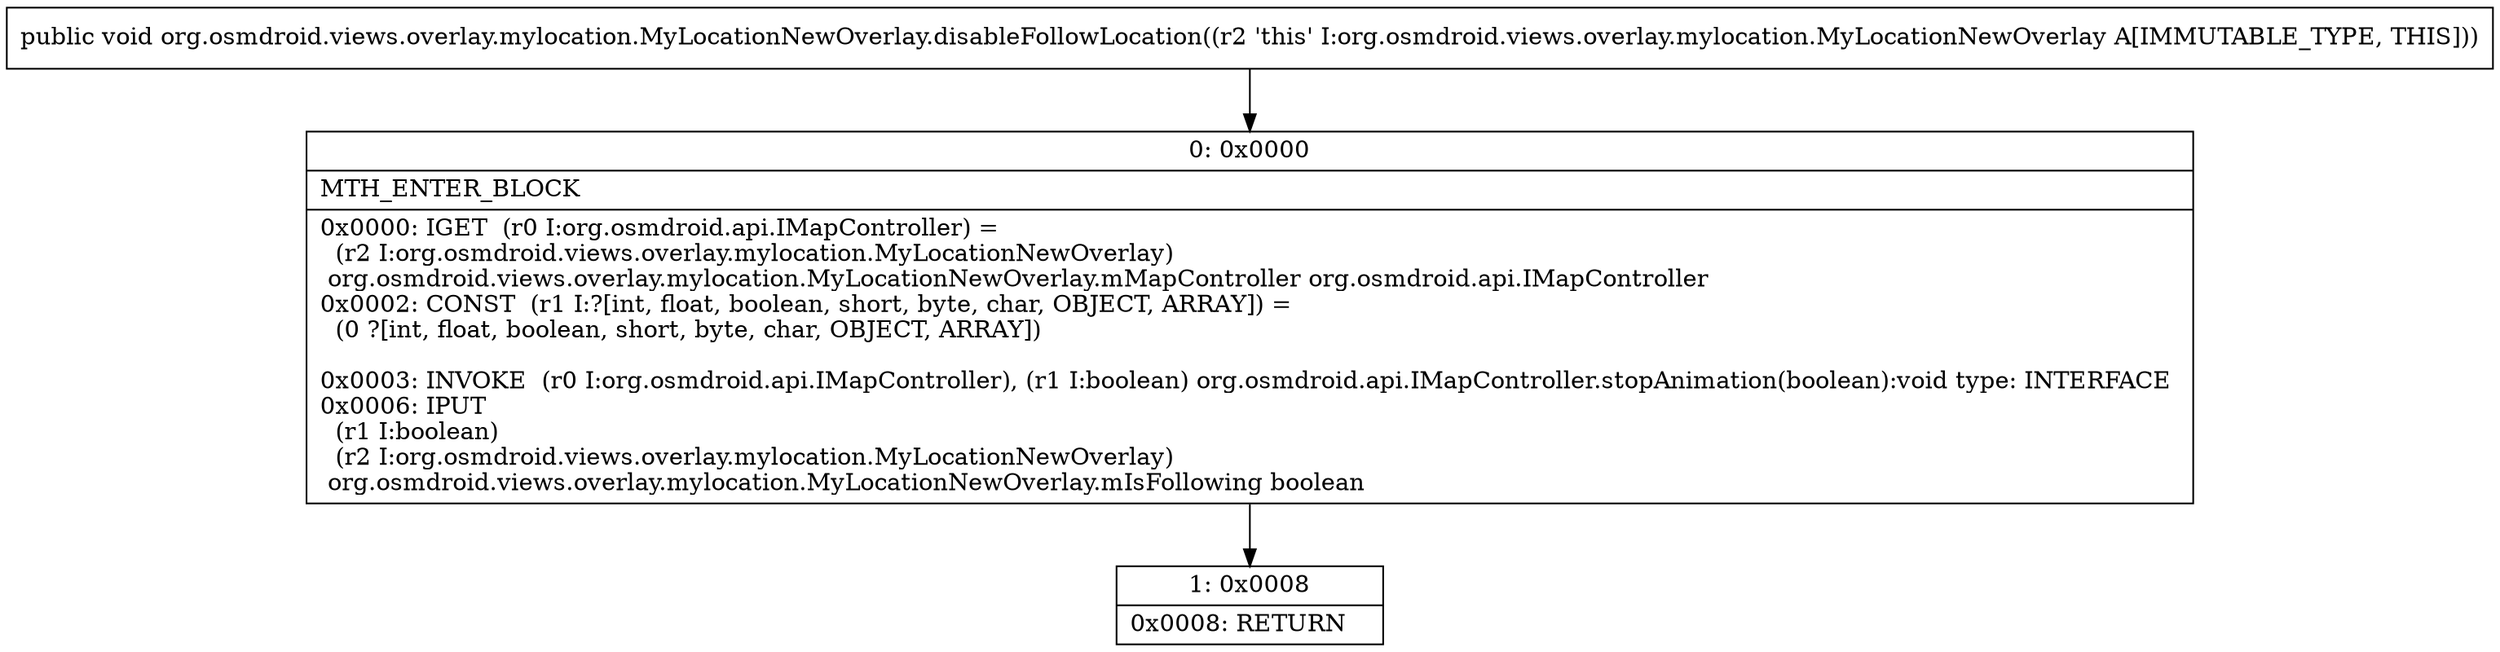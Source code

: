 digraph "CFG fororg.osmdroid.views.overlay.mylocation.MyLocationNewOverlay.disableFollowLocation()V" {
Node_0 [shape=record,label="{0\:\ 0x0000|MTH_ENTER_BLOCK\l|0x0000: IGET  (r0 I:org.osmdroid.api.IMapController) = \l  (r2 I:org.osmdroid.views.overlay.mylocation.MyLocationNewOverlay)\l org.osmdroid.views.overlay.mylocation.MyLocationNewOverlay.mMapController org.osmdroid.api.IMapController \l0x0002: CONST  (r1 I:?[int, float, boolean, short, byte, char, OBJECT, ARRAY]) = \l  (0 ?[int, float, boolean, short, byte, char, OBJECT, ARRAY])\l \l0x0003: INVOKE  (r0 I:org.osmdroid.api.IMapController), (r1 I:boolean) org.osmdroid.api.IMapController.stopAnimation(boolean):void type: INTERFACE \l0x0006: IPUT  \l  (r1 I:boolean)\l  (r2 I:org.osmdroid.views.overlay.mylocation.MyLocationNewOverlay)\l org.osmdroid.views.overlay.mylocation.MyLocationNewOverlay.mIsFollowing boolean \l}"];
Node_1 [shape=record,label="{1\:\ 0x0008|0x0008: RETURN   \l}"];
MethodNode[shape=record,label="{public void org.osmdroid.views.overlay.mylocation.MyLocationNewOverlay.disableFollowLocation((r2 'this' I:org.osmdroid.views.overlay.mylocation.MyLocationNewOverlay A[IMMUTABLE_TYPE, THIS])) }"];
MethodNode -> Node_0;
Node_0 -> Node_1;
}

